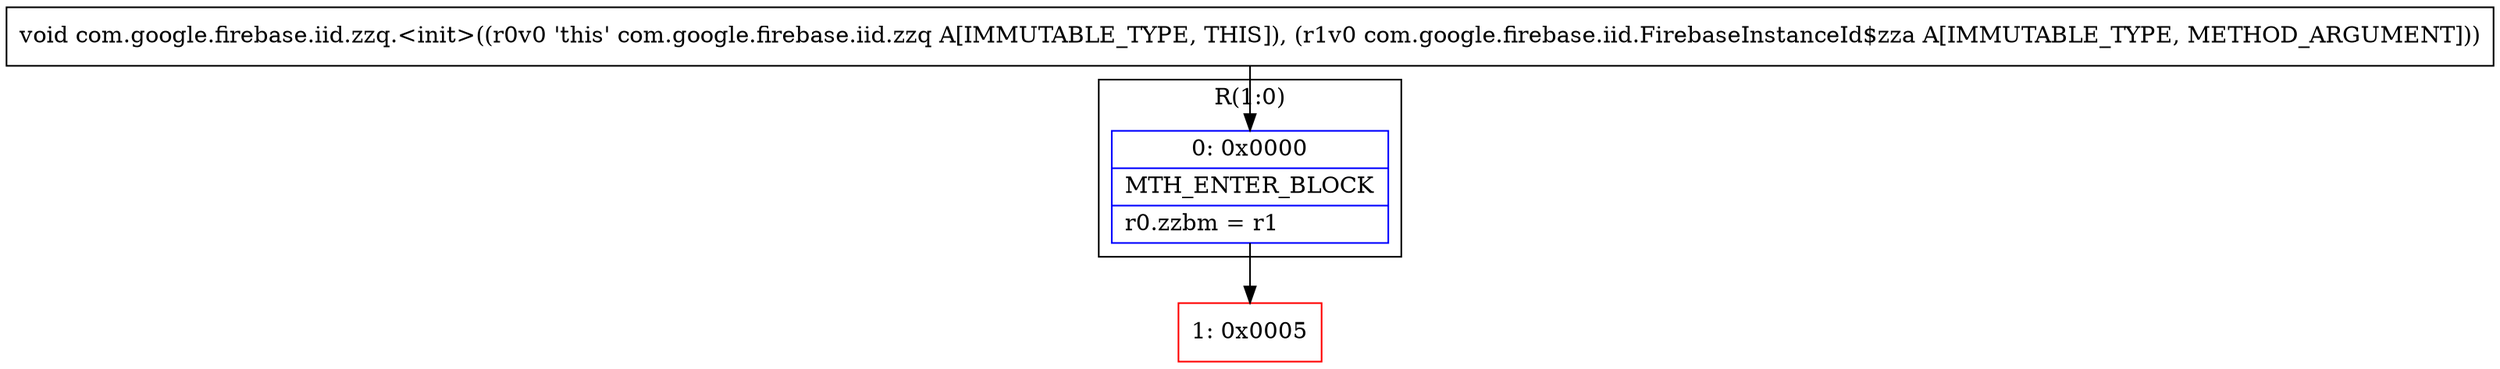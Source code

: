 digraph "CFG forcom.google.firebase.iid.zzq.\<init\>(Lcom\/google\/firebase\/iid\/FirebaseInstanceId$zza;)V" {
subgraph cluster_Region_797955289 {
label = "R(1:0)";
node [shape=record,color=blue];
Node_0 [shape=record,label="{0\:\ 0x0000|MTH_ENTER_BLOCK\l|r0.zzbm = r1\l}"];
}
Node_1 [shape=record,color=red,label="{1\:\ 0x0005}"];
MethodNode[shape=record,label="{void com.google.firebase.iid.zzq.\<init\>((r0v0 'this' com.google.firebase.iid.zzq A[IMMUTABLE_TYPE, THIS]), (r1v0 com.google.firebase.iid.FirebaseInstanceId$zza A[IMMUTABLE_TYPE, METHOD_ARGUMENT])) }"];
MethodNode -> Node_0;
Node_0 -> Node_1;
}

